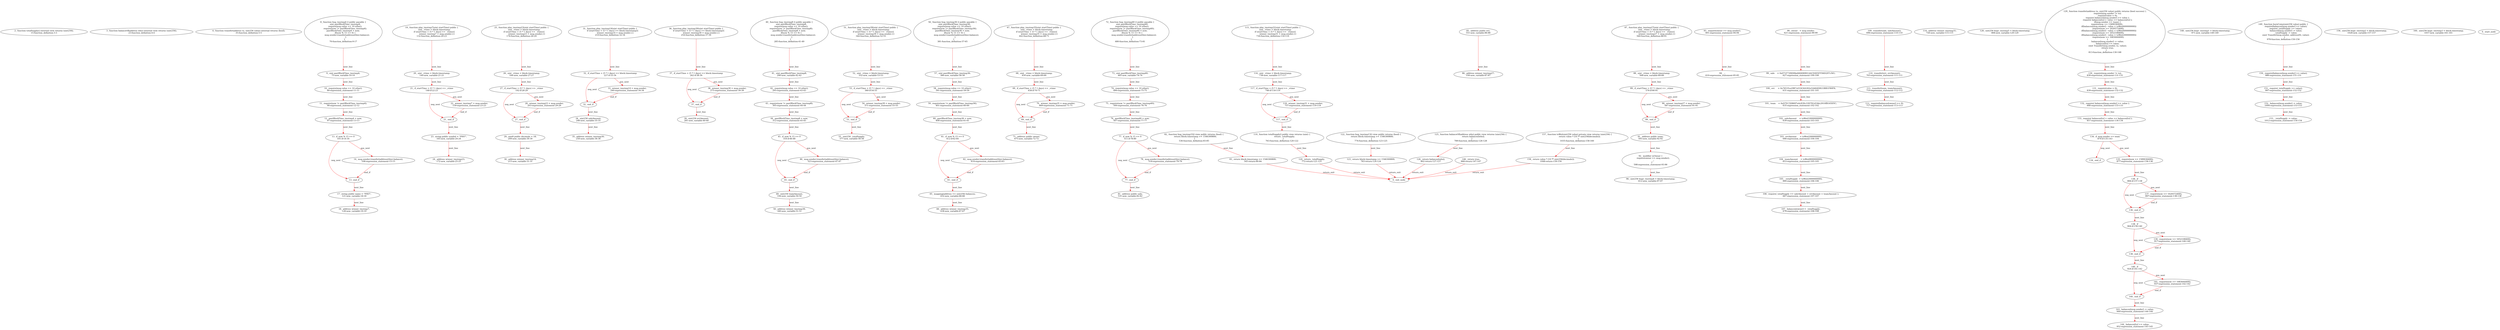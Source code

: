 digraph  {
15 [label="2_ function totalSupply() external view returns (uint256);\n15-function_definition-3-3", method="totalSupply()", type_label=function_definition];
23 [label="3_ function balanceOf(address who) external view returns (uint256);\n23-function_definition-4-4", method="balanceOf(address who)", type_label=function_definition];
35 [label="4_ function transfer(address to, uint256 value) external returns (bool);\n35-function_definition-5-5", method="transfer(address to,uint256 value)", type_label=function_definition];
70 [label="8_ function bug_tmstmp4 () public payable {\n	uint pastBlockTime_tmstmp4;  \n	require(msg.value == 10 ether);  \n        require(now != pastBlockTime_tmstmp4);  \n        pastBlockTime_tmstmp4 = now;        \n        if(now % 15 == 0) {  \n            msg.sender.transfer(address(this).balance);\n        }\n    }\n70-function_definition-9-17", method="bug_tmstmp4()", type_label=function_definition];
75 [label="9_ uint pastBlockTime_tmstmp4;\n75-new_variable-10-10", method="bug_tmstmp4()", type_label=new_variable];
80 [label="10_ require(msg.value == 10 ether);\n80-expression_statement-11-11", method="bug_tmstmp4()", type_label=expression_statement];
90 [label="11_ require(now != pastBlockTime_tmstmp4);\n90-expression_statement-12-12", method="bug_tmstmp4()", type_label=expression_statement];
97 [label="12_ pastBlockTime_tmstmp4 = now;\n97-expression_statement-13-13", method="bug_tmstmp4()", type_label=expression_statement];
101 [label="13_ if_now % 15 == 0\n101-if-14-16", method="bug_tmstmp4()", type_label=if];
1160 [label="13_ end_if", method="bug_tmstmp4()", type_label=end_if];
108 [label="14_ msg.sender.transfer(address(this).balance);\n108-expression_statement-15-15", method="bug_tmstmp4()", type_label=expression_statement];
121 [label="17_ string public name = \"PHO\";\n121-new_variable-18-18", method="", type_label=new_variable];
128 [label="18_ address winner_tmstmp7;\n128-new_variable-19-19", method="", type_label=new_variable];
132 [label="19_ function play_tmstmp7(uint startTime) public {\n	uint _vtime = block.timestamp;\n	if (startTime + (5 * 1 days) == _vtime){\n		winner_tmstmp7 = msg.sender;}}\n132-function_definition-20-23", method="play_tmstmp7(uint startTime)", type_label=function_definition];
140 [label="20_ uint _vtime = block.timestamp;\n140-new_variable-21-21", method="play_tmstmp7(uint startTime)", type_label=new_variable];
148 [label="21_ if_startTime + (5 * 1 days) == _vtime\n148-if-22-23", method="play_tmstmp7(uint startTime)", type_label=if];
1207 [label="21_ end_if", method="play_tmstmp7(uint startTime)", type_label=end_if];
159 [label="22_ winner_tmstmp7 = msg.sender;\n159-expression_statement-23-23", method="play_tmstmp7(uint startTime)", type_label=expression_statement];
165 [label="23_ string public symbol = \"PHO\";\n165-new_variable-24-24", method="", type_label=new_variable];
172 [label="24_ address winner_tmstmp23;\n172-new_variable-25-25", method="", type_label=new_variable];
176 [label="25_ function play_tmstmp23(uint startTime) public {\n	uint _vtime = block.timestamp;\n	if (startTime + (5 * 1 days) == _vtime){\n		winner_tmstmp23 = msg.sender;}}\n176-function_definition-26-29", method="play_tmstmp23(uint startTime)", type_label=function_definition];
184 [label="26_ uint _vtime = block.timestamp;\n184-new_variable-27-27", method="play_tmstmp23(uint startTime)", type_label=new_variable];
192 [label="27_ if_startTime + (5 * 1 days) == _vtime\n192-if-28-29", method="play_tmstmp23(uint startTime)", type_label=if];
1251 [label="27_ end_if", method="play_tmstmp23(uint startTime)", type_label=end_if];
203 [label="28_ winner_tmstmp23 = msg.sender;\n203-expression_statement-29-29", method="play_tmstmp23(uint startTime)", type_label=expression_statement];
209 [label="29_ uint8 public decimals = 18;\n209-new_variable-30-30", method="", type_label=new_variable];
215 [label="30_ address winner_tmstmp14;\n215-new_variable-31-31", method="", type_label=new_variable];
219 [label="31_ function play_tmstmp14(uint startTime) public {\n	if (startTime + (5 * 1 days) == block.timestamp){\n		winner_tmstmp14 = msg.sender;}}\n219-function_definition-32-34", method="play_tmstmp14(uint startTime)", type_label=function_definition];
227 [label="32_ if_startTime + (5 * 1 days) == block.timestamp\n227-if-33-34", method="play_tmstmp14(uint startTime)", type_label=if];
1286 [label="32_ end_if", method="play_tmstmp14(uint startTime)", type_label=end_if];
240 [label="33_ winner_tmstmp14 = msg.sender;\n240-expression_statement-34-34", method="play_tmstmp14(uint startTime)", type_label=expression_statement];
246 [label="34_ uint256 saleAmount;\n246-new_variable-35-35", method="", type_label=new_variable];
250 [label="35_ address winner_tmstmp30;\n250-new_variable-36-36", method="", type_label=new_variable];
254 [label="36_ function play_tmstmp30(uint startTime) public {\n	if (startTime + (5 * 1 days) == block.timestamp){\n		winner_tmstmp30 = msg.sender;}}\n254-function_definition-37-39", method="play_tmstmp30(uint startTime)", type_label=function_definition];
262 [label="37_ if_startTime + (5 * 1 days) == block.timestamp\n262-if-38-39", method="play_tmstmp30(uint startTime)", type_label=if];
1321 [label="37_ end_if", method="play_tmstmp30(uint startTime)", type_label=end_if];
275 [label="38_ winner_tmstmp30 = msg.sender;\n275-expression_statement-39-39", method="play_tmstmp30(uint startTime)", type_label=expression_statement];
281 [label="39_ uint256 evtAmount;\n281-new_variable-40-40", method="", type_label=new_variable];
285 [label="40_ function bug_tmstmp8 () public payable {\n	uint pastBlockTime_tmstmp8;  \n	require(msg.value == 10 ether);  \n        require(now != pastBlockTime_tmstmp8);  \n        pastBlockTime_tmstmp8 = now;        \n        if(now % 15 == 0) {  \n            msg.sender.transfer(address(this).balance);\n        }\n    }\n285-function_definition-41-49", method="bug_tmstmp8()", type_label=function_definition];
290 [label="41_ uint pastBlockTime_tmstmp8;\n290-new_variable-42-42", method="bug_tmstmp8()", type_label=new_variable];
295 [label="42_ require(msg.value == 10 ether);\n295-expression_statement-43-43", method="bug_tmstmp8()", type_label=expression_statement];
305 [label="43_ require(now != pastBlockTime_tmstmp8);\n305-expression_statement-44-44", method="bug_tmstmp8()", type_label=expression_statement];
312 [label="44_ pastBlockTime_tmstmp8 = now;\n312-expression_statement-45-45", method="bug_tmstmp8()", type_label=expression_statement];
316 [label="45_ if_now % 15 == 0\n316-if-46-48", method="bug_tmstmp8()", type_label=if];
1375 [label="45_ end_if", method="bug_tmstmp8()", type_label=end_if];
323 [label="46_ msg.sender.transfer(address(this).balance);\n323-expression_statement-47-47", method="bug_tmstmp8()", type_label=expression_statement];
336 [label="49_ uint256 teamAmount;\n336-new_variable-50-50", method="", type_label=new_variable];
340 [label="50_ address winner_tmstmp39;\n340-new_variable-51-51", method="", type_label=new_variable];
344 [label="51_ function play_tmstmp39(uint startTime) public {\n	uint _vtime = block.timestamp;\n	if (startTime + (5 * 1 days) == _vtime){\n		winner_tmstmp39 = msg.sender;}}\n344-function_definition-52-55", method="play_tmstmp39(uint startTime)", type_label=function_definition];
352 [label="52_ uint _vtime = block.timestamp;\n352-new_variable-53-53", method="play_tmstmp39(uint startTime)", type_label=new_variable];
360 [label="53_ if_startTime + (5 * 1 days) == _vtime\n360-if-54-55", method="play_tmstmp39(uint startTime)", type_label=if];
1419 [label="53_ end_if", method="play_tmstmp39(uint startTime)", type_label=end_if];
371 [label="54_ winner_tmstmp39 = msg.sender;\n371-expression_statement-55-55", method="play_tmstmp39(uint startTime)", type_label=expression_statement];
377 [label="55_ uint256 _totalSupply;\n377-new_variable-56-56", method="", type_label=new_variable];
381 [label="56_ function bug_tmstmp36 () public payable {\n	uint pastBlockTime_tmstmp36;  \n	require(msg.value == 10 ether);  \n        require(now != pastBlockTime_tmstmp36);  \n        pastBlockTime_tmstmp36 = now;        \n        if(now % 15 == 0) {  \n            msg.sender.transfer(address(this).balance);\n        }\n    }\n381-function_definition-57-65", method="bug_tmstmp36()", type_label=function_definition];
386 [label="57_ uint pastBlockTime_tmstmp36;\n386-new_variable-58-58", method="bug_tmstmp36()", type_label=new_variable];
391 [label="58_ require(msg.value == 10 ether);\n391-expression_statement-59-59", method="bug_tmstmp36()", type_label=expression_statement];
401 [label="59_ require(now != pastBlockTime_tmstmp36);\n401-expression_statement-60-60", method="bug_tmstmp36()", type_label=expression_statement];
408 [label="60_ pastBlockTime_tmstmp36 = now;\n408-expression_statement-61-61", method="bug_tmstmp36()", type_label=expression_statement];
412 [label="61_ if_now % 15 == 0\n412-if-62-64", method="bug_tmstmp36()", type_label=if];
1471 [label="61_ end_if", method="bug_tmstmp36()", type_label=end_if];
419 [label="62_ msg.sender.transfer(address(this).balance);\n419-expression_statement-63-63", method="bug_tmstmp36()", type_label=expression_statement];
432 [label="65_ mapping(address => uint256) balances;\n432-new_variable-66-66", method="", type_label=new_variable];
438 [label="66_ address winner_tmstmp35;\n438-new_variable-67-67", method="", type_label=new_variable];
442 [label="67_ function play_tmstmp35(uint startTime) public {\n	uint _vtime = block.timestamp;\n	if (startTime + (5 * 1 days) == _vtime){\n		winner_tmstmp35 = msg.sender;}}\n442-function_definition-68-71", method="play_tmstmp35(uint startTime)", type_label=function_definition];
450 [label="68_ uint _vtime = block.timestamp;\n450-new_variable-69-69", method="play_tmstmp35(uint startTime)", type_label=new_variable];
458 [label="69_ if_startTime + (5 * 1 days) == _vtime\n458-if-70-71", method="play_tmstmp35(uint startTime)", type_label=if];
1517 [label="69_ end_if", method="play_tmstmp35(uint startTime)", type_label=end_if];
469 [label="70_ winner_tmstmp35 = msg.sender;\n469-expression_statement-71-71", method="play_tmstmp35(uint startTime)", type_label=expression_statement];
475 [label="71_ address public owner;\n475-new_variable-72-72", method="", type_label=new_variable];
480 [label="72_ function bug_tmstmp40 () public payable {\n	uint pastBlockTime_tmstmp40;  \n	require(msg.value == 10 ether);  \n        require(now != pastBlockTime_tmstmp40);  \n        pastBlockTime_tmstmp40 = now;        \n        if(now % 15 == 0) {  \n            msg.sender.transfer(address(this).balance);\n        }\n    }\n480-function_definition-73-81", method="bug_tmstmp40()", type_label=function_definition];
485 [label="73_ uint pastBlockTime_tmstmp40;\n485-new_variable-74-74", method="bug_tmstmp40()", type_label=new_variable];
490 [label="74_ require(msg.value == 10 ether);\n490-expression_statement-75-75", method="bug_tmstmp40()", type_label=expression_statement];
500 [label="75_ require(now != pastBlockTime_tmstmp40);\n500-expression_statement-76-76", method="bug_tmstmp40()", type_label=expression_statement];
507 [label="76_ pastBlockTime_tmstmp40 = now;\n507-expression_statement-77-77", method="bug_tmstmp40()", type_label=expression_statement];
511 [label="77_ if_now % 15 == 0\n511-if-78-80", method="bug_tmstmp40()", type_label=if];
1570 [label="77_ end_if", method="bug_tmstmp40()", type_label=end_if];
518 [label="78_ msg.sender.transfer(address(this).balance);\n518-expression_statement-79-79", method="bug_tmstmp40()", type_label=expression_statement];
531 [label="81_ address public sale;\n531-new_variable-82-82", method="", type_label=new_variable];
536 [label="82_ function bug_tmstmp33() view public returns (bool) {\n    return block.timestamp >= 1546300800;\n  }\n536-function_definition-83-85", method="bug_tmstmp33()", type_label=function_definition];
545 [label="83_ return block.timestamp >= 1546300800;\n545-return-84-84", method="bug_tmstmp33()", type_label=return];
551 [label="85_ address public evt;\n551-new_variable-86-86", method="", type_label=new_variable];
556 [label="86_ address winner_tmstmp27;\n556-new_variable-87-87", method="", type_label=new_variable];
560 [label="87_ function play_tmstmp27(uint startTime) public {\n	uint _vtime = block.timestamp;\n	if (startTime + (5 * 1 days) == _vtime){\n		winner_tmstmp27 = msg.sender;}}\n560-function_definition-88-91", method="play_tmstmp27(uint startTime)", type_label=function_definition];
568 [label="88_ uint _vtime = block.timestamp;\n568-new_variable-89-89", method="play_tmstmp27(uint startTime)", type_label=new_variable];
576 [label="89_ if_startTime + (5 * 1 days) == _vtime\n576-if-90-91", method="play_tmstmp27(uint startTime)", type_label=if];
1635 [label="89_ end_if", method="play_tmstmp27(uint startTime)", type_label=end_if];
587 [label="90_ winner_tmstmp27 = msg.sender;\n587-expression_statement-91-91", method="play_tmstmp27(uint startTime)", type_label=expression_statement];
593 [label="91_ address public team;\n593-new_variable-92-92", method="", type_label=new_variable];
598 [label="92_ modifier isOwner {\n        require(owner == msg.sender);\n        _;\n    }\n598-expression_statement-93-96", method="", type_label=expression_statement];
601 [label="93_ require(owner == msg.sender);\n601-expression_statement-94-94", method="", type_label=expression_statement];
610 [label="94_ _;\n610-expression_statement-95-95", method="", type_label=expression_statement];
612 [label="96_ uint256 bugv_tmstmp4 = block.timestamp;\n612-new_variable-97-97", method="", type_label=new_variable];
621 [label="98_ owner   = msg.sender;\n621-expression_statement-99-99", method="", type_label=expression_statement];
627 [label="99_ sale    = 0x071F73f4D0befd4406901AACE6D5FFD6D297c561;\n627-expression_statement-100-100", method="", type_label=expression_statement];
631 [label="100_ evt     = 0x76535ca5BF1d33434A302e5A464Df433BB1F80F6;\n631-expression_statement-101-101", method="", type_label=expression_statement];
635 [label="101_ team    = 0xD7EC5D8697e4c83Dc33D781d19dc2910fB165D5C;\n635-expression_statement-102-102", method="", type_label=expression_statement];
639 [label="102_ saleAmount    = toWei(1000000000);\n639-expression_statement-103-103", method="", type_label=expression_statement];
646 [label="103_ evtAmount     = toWei(200000000);\n646-expression_statement-104-104", method="", type_label=expression_statement];
653 [label="104_ teamAmount    = toWei(800000000);\n653-expression_statement-105-105", method="", type_label=expression_statement];
660 [label="105_ _totalSupply  = toWei(2000000000);\n660-expression_statement-106-106", method="", type_label=expression_statement];
667 [label="106_ require(_totalSupply == saleAmount + evtAmount + teamAmount );\n667-expression_statement-107-107", method="", type_label=expression_statement];
678 [label="107_ balances[owner] = _totalSupply;\n678-expression_statement-108-108", method="", type_label=expression_statement];
696 [label="109_ transfer(sale, saleAmount);\n696-expression_statement-110-110", method="", type_label=expression_statement];
703 [label="110_ transfer(evt, evtAmount);\n703-expression_statement-111-111", method="", type_label=expression_statement];
710 [label="111_ transfer(team, teamAmount);\n710-expression_statement-112-112", method="", type_label=expression_statement];
717 [label="112_ require(balances[owner] == 0);\n717-expression_statement-113-113", method="", type_label=expression_statement];
726 [label="114_ address winner_tmstmp31;\n726-new_variable-115-115", method="", type_label=new_variable];
730 [label="115_ function play_tmstmp31(uint startTime) public {\n	uint _vtime = block.timestamp;\n	if (startTime + (5 * 1 days) == _vtime){\n		winner_tmstmp31 = msg.sender;}}\n730-function_definition-116-119", method="play_tmstmp31(uint startTime)", type_label=function_definition];
738 [label="116_ uint _vtime = block.timestamp;\n738-new_variable-117-117", method="play_tmstmp31(uint startTime)", type_label=new_variable];
746 [label="117_ if_startTime + (5 * 1 days) == _vtime\n746-if-118-119", method="play_tmstmp31(uint startTime)", type_label=if];
1805 [label="117_ end_if", method="play_tmstmp31(uint startTime)", type_label=end_if];
757 [label="118_ winner_tmstmp31 = msg.sender;\n757-expression_statement-119-119", method="play_tmstmp31(uint startTime)", type_label=expression_statement];
763 [label="119_ function totalSupply() public view returns (uint) {\n        return _totalSupply;\n    }\n763-function_definition-120-122", method="totalSupply()", type_label=function_definition];
772 [label="120_ return _totalSupply;\n772-return-121-121", method="totalSupply()", type_label=return];
774 [label="122_ function bug_tmstmp13() view public returns (bool) {\n    return block.timestamp >= 1546300800;\n  }\n774-function_definition-123-125", method="bug_tmstmp13()", type_label=function_definition];
783 [label="123_ return block.timestamp >= 1546300800;\n783-return-124-124", method="bug_tmstmp13()", type_label=return];
789 [label="125_ function balanceOf(address who) public view returns (uint256) {\n        return balances[who];\n    }\n789-function_definition-126-128", method="balanceOf(address who)", type_label=function_definition];
802 [label="126_ return balances[who];\n802-return-127-127", method="balanceOf(address who)", type_label=return];
806 [label="128_ uint256 bugv_tmstmp5 = block.timestamp;\n806-new_variable-129-129", method="", type_label=new_variable];
813 [label="129_ function transfer(address to, uint256 value) public returns (bool success) {\n        require(msg.sender != to);\n        require(value > 0);\n        require( balances[msg.sender] >= value );\n        require( balances[to] + value >= balances[to] );\n        if(msg.sender == team) {\n            require(now >= 1589036400);      \n            if(balances[msg.sender] - value < toWei(600000000))\n                require(now >= 1620572400);      \n            if(balances[msg.sender] - value < toWei(400000000))\n                require(now >= 1652108400);      \n            if(balances[msg.sender] - value < toWei(200000000))\n                require(now >= 1683644400);      \n        }\n        balances[msg.sender] -= value;\n        balances[to] += value;\n        emit Transfer(msg.sender, to, value);\n        return true;\n    }\n813-function_definition-130-148", method="transfer(address to,uint256 value)", type_label=function_definition];
830 [label="130_ require(msg.sender != to);\n830-expression_statement-131-131", method="transfer(address to,uint256 value)", type_label=expression_statement];
839 [label="131_ require(value > 0);\n839-expression_statement-132-132", method="transfer(address to,uint256 value)", type_label=expression_statement];
846 [label="132_ require( balances[msg.sender] >= value );\n846-expression_statement-133-133", method="transfer(address to,uint256 value)", type_label=expression_statement];
857 [label="133_ require( balances[to] + value >= balances[to] );\n857-expression_statement-134-134", method="transfer(address to,uint256 value)", type_label=expression_statement];
870 [label="134_ if_msg.sender == team\n870-if-135-143", method="transfer(address to,uint256 value)", type_label=if];
1929 [label="134_ end_if", method="transfer(address to,uint256 value)", type_label=end_if];
877 [label="135_ require(now >= 1589036400);\n877-expression_statement-136-136", method="transfer(address to,uint256 value)", type_label=expression_statement];
884 [label="136_ if\n884-if-137-138", method="transfer(address to,uint256 value)", type_label=if];
1943 [label="136_ end_if", method="transfer(address to,uint256 value)", type_label=end_if];
897 [label="137_ require(now >= 1620572400);\n897-expression_statement-138-138", method="transfer(address to,uint256 value)", type_label=expression_statement];
904 [label="138_ if\n904-if-139-140", method="transfer(address to,uint256 value)", type_label=if];
1963 [label="138_ end_if", method="transfer(address to,uint256 value)", type_label=end_if];
917 [label="139_ require(now >= 1652108400);\n917-expression_statement-140-140", method="transfer(address to,uint256 value)", type_label=expression_statement];
924 [label="140_ if\n924-if-141-142", method="transfer(address to,uint256 value)", type_label=if];
1983 [label="140_ end_if", method="transfer(address to,uint256 value)", type_label=end_if];
937 [label="141_ require(now >= 1683644400);\n937-expression_statement-142-142", method="transfer(address to,uint256 value)", type_label=expression_statement];
944 [label="143_ balances[msg.sender] -= value;\n944-expression_statement-144-144", method="transfer(address to,uint256 value)", type_label=expression_statement];
952 [label="144_ balances[to] += value;\n952-expression_statement-145-145", method="transfer(address to,uint256 value)", type_label=expression_statement];
968 [label="146_ return true;\n968-return-147-147", method="transfer(address to,uint256 value)", type_label=return];
971 [label="148_ uint256 bugv_tmstmp1 = block.timestamp;\n971-new_variable-149-149", method="", type_label=new_variable];
978 [label="149_ function burnCoins(uint256 value) public {\n        require(balances[msg.sender] >= value);\n        require(_totalSupply >= value);\n        balances[msg.sender] -= value;\n        _totalSupply -= value;\n        emit Transfer(msg.sender, address(0), value);\n    }\n978-function_definition-150-156", method="burnCoins(uint256 value)", type_label=function_definition];
986 [label="150_ require(balances[msg.sender] >= value);\n986-expression_statement-151-151", method="burnCoins(uint256 value)", type_label=expression_statement];
997 [label="151_ require(_totalSupply >= value);\n997-expression_statement-152-152", method="burnCoins(uint256 value)", type_label=expression_statement];
1004 [label="152_ balances[msg.sender] -= value;\n1004-expression_statement-153-153", method="burnCoins(uint256 value)", type_label=expression_statement];
1012 [label="153_ _totalSupply -= value;\n1012-expression_statement-154-154", method="burnCoins(uint256 value)", type_label=expression_statement];
1028 [label="156_ uint256 bugv_tmstmp2 = block.timestamp;\n1028-new_variable-157-157", method="", type_label=new_variable];
1035 [label="157_ function toWei(uint256 value) private view returns (uint256) {\n        return value * (10 ** uint256(decimals));\n    }\n1035-function_definition-158-160", method="toWei(uint256 value)", type_label=function_definition];
1048 [label="158_ return value * (10 ** uint256(decimals));\n1048-return-159-159", method="toWei(uint256 value)", type_label=return];
1057 [label="160_ uint256 bugv_tmstmp3 = block.timestamp;\n1057-new_variable-161-161", method="", type_label=new_variable];
1 [label="0_ start_node", method="", type_label=start];
2 [label="0_ exit_node", method="", type_label=exit];
70 -> 75  [color=red, controlflow_type=next_line, edge_type=CFG_edge, key=0, label=next_line];
75 -> 80  [color=red, controlflow_type=next_line, edge_type=CFG_edge, key=0, label=next_line];
80 -> 90  [color=red, controlflow_type=next_line, edge_type=CFG_edge, key=0, label=next_line];
90 -> 97  [color=red, controlflow_type=next_line, edge_type=CFG_edge, key=0, label=next_line];
97 -> 101  [color=red, controlflow_type=next_line, edge_type=CFG_edge, key=0, label=next_line];
101 -> 108  [color=red, controlflow_type=pos_next, edge_type=CFG_edge, key=0, label=pos_next];
101 -> 1160  [color=red, controlflow_type=neg_next, edge_type=CFG_edge, key=0, label=neg_next];
1160 -> 121  [color=red, controlflow_type=next_line, edge_type=CFG_edge, key=0, label=next_line];
108 -> 1160  [color=red, controlflow_type=end_if, edge_type=CFG_edge, key=0, label=end_if];
121 -> 128  [color=red, controlflow_type=next_line, edge_type=CFG_edge, key=0, label=next_line];
132 -> 140  [color=red, controlflow_type=next_line, edge_type=CFG_edge, key=0, label=next_line];
140 -> 148  [color=red, controlflow_type=next_line, edge_type=CFG_edge, key=0, label=next_line];
148 -> 159  [color=red, controlflow_type=pos_next, edge_type=CFG_edge, key=0, label=pos_next];
148 -> 1207  [color=red, controlflow_type=neg_next, edge_type=CFG_edge, key=0, label=neg_next];
1207 -> 165  [color=red, controlflow_type=next_line, edge_type=CFG_edge, key=0, label=next_line];
159 -> 1207  [color=red, controlflow_type=end_if, edge_type=CFG_edge, key=0, label=end_if];
165 -> 172  [color=red, controlflow_type=next_line, edge_type=CFG_edge, key=0, label=next_line];
176 -> 184  [color=red, controlflow_type=next_line, edge_type=CFG_edge, key=0, label=next_line];
184 -> 192  [color=red, controlflow_type=next_line, edge_type=CFG_edge, key=0, label=next_line];
192 -> 203  [color=red, controlflow_type=pos_next, edge_type=CFG_edge, key=0, label=pos_next];
192 -> 1251  [color=red, controlflow_type=neg_next, edge_type=CFG_edge, key=0, label=neg_next];
1251 -> 209  [color=red, controlflow_type=next_line, edge_type=CFG_edge, key=0, label=next_line];
203 -> 1251  [color=red, controlflow_type=end_if, edge_type=CFG_edge, key=0, label=end_if];
209 -> 215  [color=red, controlflow_type=next_line, edge_type=CFG_edge, key=0, label=next_line];
219 -> 227  [color=red, controlflow_type=next_line, edge_type=CFG_edge, key=0, label=next_line];
227 -> 240  [color=red, controlflow_type=pos_next, edge_type=CFG_edge, key=0, label=pos_next];
227 -> 1286  [color=red, controlflow_type=neg_next, edge_type=CFG_edge, key=0, label=neg_next];
1286 -> 246  [color=red, controlflow_type=next_line, edge_type=CFG_edge, key=0, label=next_line];
240 -> 1286  [color=red, controlflow_type=end_if, edge_type=CFG_edge, key=0, label=end_if];
246 -> 250  [color=red, controlflow_type=next_line, edge_type=CFG_edge, key=0, label=next_line];
254 -> 262  [color=red, controlflow_type=next_line, edge_type=CFG_edge, key=0, label=next_line];
262 -> 275  [color=red, controlflow_type=pos_next, edge_type=CFG_edge, key=0, label=pos_next];
262 -> 1321  [color=red, controlflow_type=neg_next, edge_type=CFG_edge, key=0, label=neg_next];
1321 -> 281  [color=red, controlflow_type=next_line, edge_type=CFG_edge, key=0, label=next_line];
275 -> 1321  [color=red, controlflow_type=end_if, edge_type=CFG_edge, key=0, label=end_if];
285 -> 290  [color=red, controlflow_type=next_line, edge_type=CFG_edge, key=0, label=next_line];
290 -> 295  [color=red, controlflow_type=next_line, edge_type=CFG_edge, key=0, label=next_line];
295 -> 305  [color=red, controlflow_type=next_line, edge_type=CFG_edge, key=0, label=next_line];
305 -> 312  [color=red, controlflow_type=next_line, edge_type=CFG_edge, key=0, label=next_line];
312 -> 316  [color=red, controlflow_type=next_line, edge_type=CFG_edge, key=0, label=next_line];
316 -> 323  [color=red, controlflow_type=pos_next, edge_type=CFG_edge, key=0, label=pos_next];
316 -> 1375  [color=red, controlflow_type=neg_next, edge_type=CFG_edge, key=0, label=neg_next];
1375 -> 336  [color=red, controlflow_type=next_line, edge_type=CFG_edge, key=0, label=next_line];
323 -> 1375  [color=red, controlflow_type=end_if, edge_type=CFG_edge, key=0, label=end_if];
336 -> 340  [color=red, controlflow_type=next_line, edge_type=CFG_edge, key=0, label=next_line];
344 -> 352  [color=red, controlflow_type=next_line, edge_type=CFG_edge, key=0, label=next_line];
352 -> 360  [color=red, controlflow_type=next_line, edge_type=CFG_edge, key=0, label=next_line];
360 -> 371  [color=red, controlflow_type=pos_next, edge_type=CFG_edge, key=0, label=pos_next];
360 -> 1419  [color=red, controlflow_type=neg_next, edge_type=CFG_edge, key=0, label=neg_next];
1419 -> 377  [color=red, controlflow_type=next_line, edge_type=CFG_edge, key=0, label=next_line];
371 -> 1419  [color=red, controlflow_type=end_if, edge_type=CFG_edge, key=0, label=end_if];
381 -> 386  [color=red, controlflow_type=next_line, edge_type=CFG_edge, key=0, label=next_line];
386 -> 391  [color=red, controlflow_type=next_line, edge_type=CFG_edge, key=0, label=next_line];
391 -> 401  [color=red, controlflow_type=next_line, edge_type=CFG_edge, key=0, label=next_line];
401 -> 408  [color=red, controlflow_type=next_line, edge_type=CFG_edge, key=0, label=next_line];
408 -> 412  [color=red, controlflow_type=next_line, edge_type=CFG_edge, key=0, label=next_line];
412 -> 419  [color=red, controlflow_type=pos_next, edge_type=CFG_edge, key=0, label=pos_next];
412 -> 1471  [color=red, controlflow_type=neg_next, edge_type=CFG_edge, key=0, label=neg_next];
1471 -> 432  [color=red, controlflow_type=next_line, edge_type=CFG_edge, key=0, label=next_line];
419 -> 1471  [color=red, controlflow_type=end_if, edge_type=CFG_edge, key=0, label=end_if];
432 -> 438  [color=red, controlflow_type=next_line, edge_type=CFG_edge, key=0, label=next_line];
442 -> 450  [color=red, controlflow_type=next_line, edge_type=CFG_edge, key=0, label=next_line];
450 -> 458  [color=red, controlflow_type=next_line, edge_type=CFG_edge, key=0, label=next_line];
458 -> 469  [color=red, controlflow_type=pos_next, edge_type=CFG_edge, key=0, label=pos_next];
458 -> 1517  [color=red, controlflow_type=neg_next, edge_type=CFG_edge, key=0, label=neg_next];
1517 -> 475  [color=red, controlflow_type=next_line, edge_type=CFG_edge, key=0, label=next_line];
469 -> 1517  [color=red, controlflow_type=end_if, edge_type=CFG_edge, key=0, label=end_if];
480 -> 485  [color=red, controlflow_type=next_line, edge_type=CFG_edge, key=0, label=next_line];
485 -> 490  [color=red, controlflow_type=next_line, edge_type=CFG_edge, key=0, label=next_line];
490 -> 500  [color=red, controlflow_type=next_line, edge_type=CFG_edge, key=0, label=next_line];
500 -> 507  [color=red, controlflow_type=next_line, edge_type=CFG_edge, key=0, label=next_line];
507 -> 511  [color=red, controlflow_type=next_line, edge_type=CFG_edge, key=0, label=next_line];
511 -> 518  [color=red, controlflow_type=pos_next, edge_type=CFG_edge, key=0, label=pos_next];
511 -> 1570  [color=red, controlflow_type=neg_next, edge_type=CFG_edge, key=0, label=neg_next];
1570 -> 531  [color=red, controlflow_type=next_line, edge_type=CFG_edge, key=0, label=next_line];
518 -> 1570  [color=red, controlflow_type=end_if, edge_type=CFG_edge, key=0, label=end_if];
536 -> 545  [color=red, controlflow_type=next_line, edge_type=CFG_edge, key=0, label=next_line];
545 -> 2  [color=red, controlflow_type=return_exit, edge_type=CFG_edge, key=0, label=return_exit];
551 -> 556  [color=red, controlflow_type=next_line, edge_type=CFG_edge, key=0, label=next_line];
560 -> 568  [color=red, controlflow_type=next_line, edge_type=CFG_edge, key=0, label=next_line];
568 -> 576  [color=red, controlflow_type=next_line, edge_type=CFG_edge, key=0, label=next_line];
576 -> 587  [color=red, controlflow_type=pos_next, edge_type=CFG_edge, key=0, label=pos_next];
576 -> 1635  [color=red, controlflow_type=neg_next, edge_type=CFG_edge, key=0, label=neg_next];
1635 -> 593  [color=red, controlflow_type=next_line, edge_type=CFG_edge, key=0, label=next_line];
587 -> 1635  [color=red, controlflow_type=end_if, edge_type=CFG_edge, key=0, label=end_if];
593 -> 598  [color=red, controlflow_type=next_line, edge_type=CFG_edge, key=0, label=next_line];
598 -> 612  [color=red, controlflow_type=next_line, edge_type=CFG_edge, key=0, label=next_line];
601 -> 610  [color=red, controlflow_type=next_line, edge_type=CFG_edge, key=0, label=next_line];
621 -> 627  [color=red, controlflow_type=next_line, edge_type=CFG_edge, key=0, label=next_line];
627 -> 631  [color=red, controlflow_type=next_line, edge_type=CFG_edge, key=0, label=next_line];
631 -> 635  [color=red, controlflow_type=next_line, edge_type=CFG_edge, key=0, label=next_line];
635 -> 639  [color=red, controlflow_type=next_line, edge_type=CFG_edge, key=0, label=next_line];
639 -> 646  [color=red, controlflow_type=next_line, edge_type=CFG_edge, key=0, label=next_line];
646 -> 653  [color=red, controlflow_type=next_line, edge_type=CFG_edge, key=0, label=next_line];
653 -> 660  [color=red, controlflow_type=next_line, edge_type=CFG_edge, key=0, label=next_line];
660 -> 667  [color=red, controlflow_type=next_line, edge_type=CFG_edge, key=0, label=next_line];
667 -> 678  [color=red, controlflow_type=next_line, edge_type=CFG_edge, key=0, label=next_line];
696 -> 703  [color=red, controlflow_type=next_line, edge_type=CFG_edge, key=0, label=next_line];
703 -> 710  [color=red, controlflow_type=next_line, edge_type=CFG_edge, key=0, label=next_line];
710 -> 717  [color=red, controlflow_type=next_line, edge_type=CFG_edge, key=0, label=next_line];
730 -> 738  [color=red, controlflow_type=next_line, edge_type=CFG_edge, key=0, label=next_line];
738 -> 746  [color=red, controlflow_type=next_line, edge_type=CFG_edge, key=0, label=next_line];
746 -> 757  [color=red, controlflow_type=pos_next, edge_type=CFG_edge, key=0, label=pos_next];
746 -> 1805  [color=red, controlflow_type=neg_next, edge_type=CFG_edge, key=0, label=neg_next];
1805 -> 763  [color=red, controlflow_type=next_line, edge_type=CFG_edge, key=0, label=next_line];
757 -> 1805  [color=red, controlflow_type=end_if, edge_type=CFG_edge, key=0, label=end_if];
763 -> 772  [color=red, controlflow_type=next_line, edge_type=CFG_edge, key=0, label=next_line];
772 -> 2  [color=red, controlflow_type=return_exit, edge_type=CFG_edge, key=0, label=return_exit];
774 -> 783  [color=red, controlflow_type=next_line, edge_type=CFG_edge, key=0, label=next_line];
783 -> 2  [color=red, controlflow_type=return_exit, edge_type=CFG_edge, key=0, label=return_exit];
789 -> 802  [color=red, controlflow_type=next_line, edge_type=CFG_edge, key=0, label=next_line];
802 -> 2  [color=red, controlflow_type=return_exit, edge_type=CFG_edge, key=0, label=return_exit];
813 -> 830  [color=red, controlflow_type=next_line, edge_type=CFG_edge, key=0, label=next_line];
830 -> 839  [color=red, controlflow_type=next_line, edge_type=CFG_edge, key=0, label=next_line];
839 -> 846  [color=red, controlflow_type=next_line, edge_type=CFG_edge, key=0, label=next_line];
846 -> 857  [color=red, controlflow_type=next_line, edge_type=CFG_edge, key=0, label=next_line];
857 -> 870  [color=red, controlflow_type=next_line, edge_type=CFG_edge, key=0, label=next_line];
870 -> 877  [color=red, controlflow_type=pos_next, edge_type=CFG_edge, key=0, label=pos_next];
870 -> 1929  [color=red, controlflow_type=neg_next, edge_type=CFG_edge, key=0, label=neg_next];
877 -> 884  [color=red, controlflow_type=next_line, edge_type=CFG_edge, key=0, label=next_line];
884 -> 897  [color=red, controlflow_type=pos_next, edge_type=CFG_edge, key=0, label=pos_next];
884 -> 1943  [color=red, controlflow_type=neg_next, edge_type=CFG_edge, key=0, label=neg_next];
1943 -> 904  [color=red, controlflow_type=next_line, edge_type=CFG_edge, key=0, label=next_line];
897 -> 1943  [color=red, controlflow_type=end_if, edge_type=CFG_edge, key=0, label=end_if];
904 -> 917  [color=red, controlflow_type=pos_next, edge_type=CFG_edge, key=0, label=pos_next];
904 -> 1963  [color=red, controlflow_type=neg_next, edge_type=CFG_edge, key=0, label=neg_next];
1963 -> 924  [color=red, controlflow_type=next_line, edge_type=CFG_edge, key=0, label=next_line];
917 -> 1963  [color=red, controlflow_type=end_if, edge_type=CFG_edge, key=0, label=end_if];
924 -> 937  [color=red, controlflow_type=pos_next, edge_type=CFG_edge, key=0, label=pos_next];
924 -> 1983  [color=red, controlflow_type=neg_next, edge_type=CFG_edge, key=0, label=neg_next];
1983 -> 944  [color=red, controlflow_type=next_line, edge_type=CFG_edge, key=0, label=next_line];
937 -> 1983  [color=red, controlflow_type=end_if, edge_type=CFG_edge, key=0, label=end_if];
944 -> 952  [color=red, controlflow_type=next_line, edge_type=CFG_edge, key=0, label=next_line];
968 -> 2  [color=red, controlflow_type=return_exit, edge_type=CFG_edge, key=0, label=return_exit];
978 -> 986  [color=red, controlflow_type=next_line, edge_type=CFG_edge, key=0, label=next_line];
986 -> 997  [color=red, controlflow_type=next_line, edge_type=CFG_edge, key=0, label=next_line];
997 -> 1004  [color=red, controlflow_type=next_line, edge_type=CFG_edge, key=0, label=next_line];
1004 -> 1012  [color=red, controlflow_type=next_line, edge_type=CFG_edge, key=0, label=next_line];
1035 -> 1048  [color=red, controlflow_type=next_line, edge_type=CFG_edge, key=0, label=next_line];
1048 -> 2  [color=red, controlflow_type=return_exit, edge_type=CFG_edge, key=0, label=return_exit];
}
